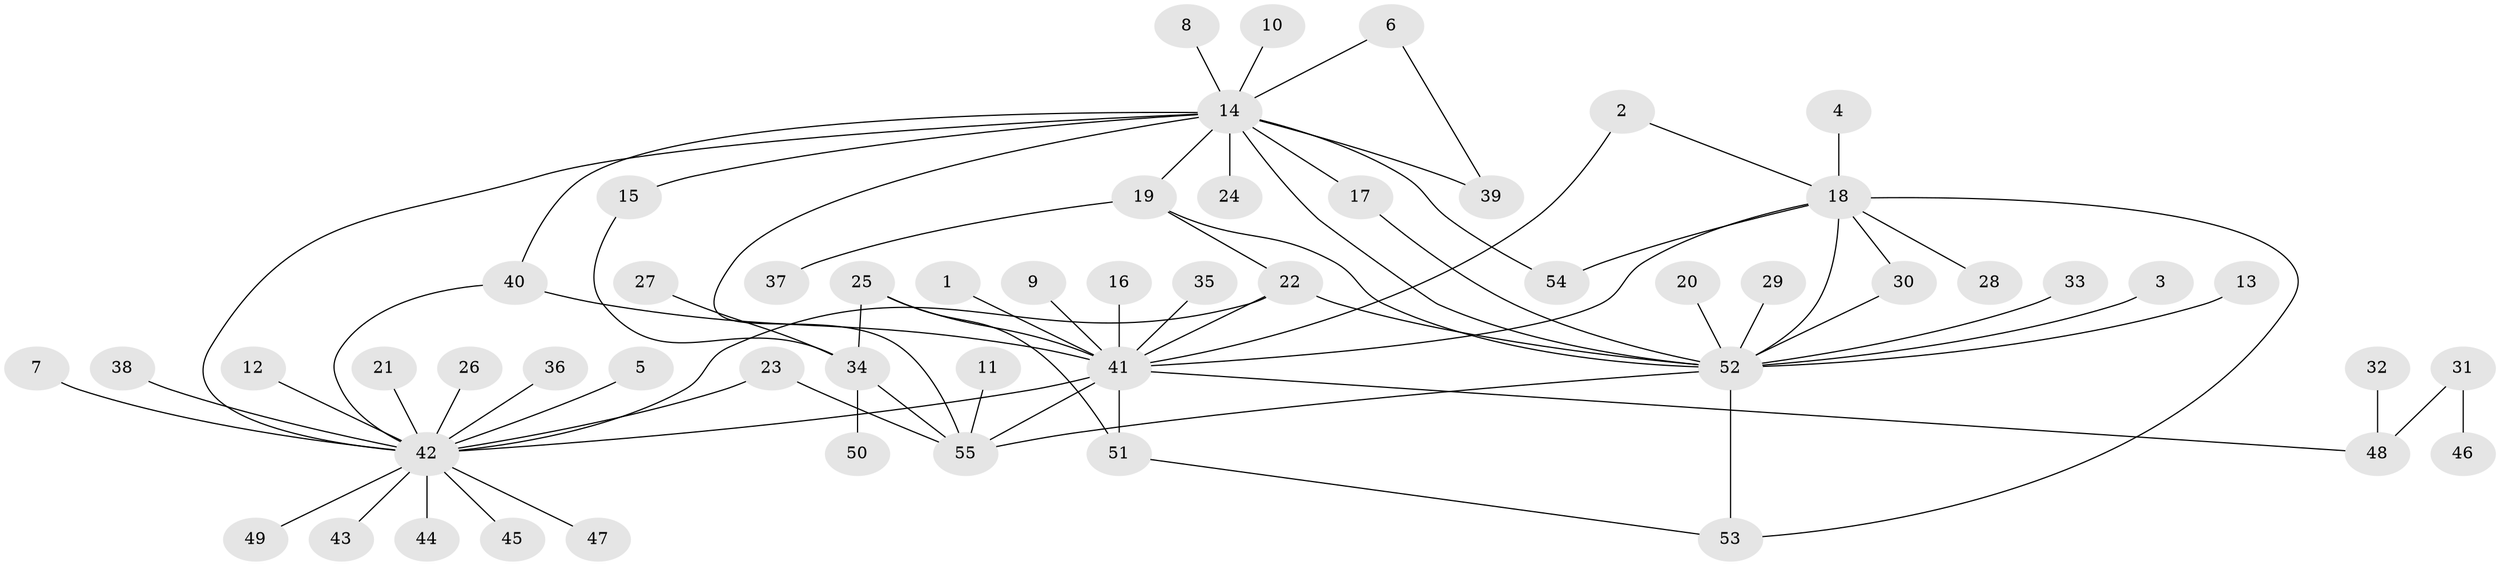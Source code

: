 // original degree distribution, {14: 0.01818181818181818, 5: 0.02727272727272727, 3: 0.10909090909090909, 10: 0.00909090909090909, 2: 0.20909090909090908, 6: 0.00909090909090909, 1: 0.5272727272727272, 7: 0.02727272727272727, 16: 0.00909090909090909, 4: 0.05454545454545454}
// Generated by graph-tools (version 1.1) at 2025/50/03/09/25 03:50:00]
// undirected, 55 vertices, 74 edges
graph export_dot {
graph [start="1"]
  node [color=gray90,style=filled];
  1;
  2;
  3;
  4;
  5;
  6;
  7;
  8;
  9;
  10;
  11;
  12;
  13;
  14;
  15;
  16;
  17;
  18;
  19;
  20;
  21;
  22;
  23;
  24;
  25;
  26;
  27;
  28;
  29;
  30;
  31;
  32;
  33;
  34;
  35;
  36;
  37;
  38;
  39;
  40;
  41;
  42;
  43;
  44;
  45;
  46;
  47;
  48;
  49;
  50;
  51;
  52;
  53;
  54;
  55;
  1 -- 41 [weight=1.0];
  2 -- 18 [weight=1.0];
  2 -- 41 [weight=1.0];
  3 -- 52 [weight=1.0];
  4 -- 18 [weight=1.0];
  5 -- 42 [weight=1.0];
  6 -- 14 [weight=1.0];
  6 -- 39 [weight=1.0];
  7 -- 42 [weight=1.0];
  8 -- 14 [weight=1.0];
  9 -- 41 [weight=1.0];
  10 -- 14 [weight=1.0];
  11 -- 55 [weight=1.0];
  12 -- 42 [weight=1.0];
  13 -- 52 [weight=1.0];
  14 -- 15 [weight=1.0];
  14 -- 17 [weight=1.0];
  14 -- 19 [weight=1.0];
  14 -- 24 [weight=1.0];
  14 -- 39 [weight=1.0];
  14 -- 40 [weight=1.0];
  14 -- 42 [weight=1.0];
  14 -- 52 [weight=1.0];
  14 -- 54 [weight=1.0];
  14 -- 55 [weight=1.0];
  15 -- 34 [weight=1.0];
  16 -- 41 [weight=1.0];
  17 -- 52 [weight=1.0];
  18 -- 28 [weight=1.0];
  18 -- 30 [weight=1.0];
  18 -- 41 [weight=1.0];
  18 -- 52 [weight=1.0];
  18 -- 53 [weight=1.0];
  18 -- 54 [weight=1.0];
  19 -- 22 [weight=1.0];
  19 -- 37 [weight=1.0];
  19 -- 52 [weight=1.0];
  20 -- 52 [weight=1.0];
  21 -- 42 [weight=1.0];
  22 -- 41 [weight=1.0];
  22 -- 42 [weight=1.0];
  22 -- 52 [weight=1.0];
  23 -- 42 [weight=1.0];
  23 -- 55 [weight=1.0];
  25 -- 34 [weight=1.0];
  25 -- 41 [weight=1.0];
  25 -- 51 [weight=1.0];
  26 -- 42 [weight=1.0];
  27 -- 34 [weight=1.0];
  29 -- 52 [weight=1.0];
  30 -- 52 [weight=1.0];
  31 -- 46 [weight=1.0];
  31 -- 48 [weight=1.0];
  32 -- 48 [weight=1.0];
  33 -- 52 [weight=1.0];
  34 -- 50 [weight=1.0];
  34 -- 55 [weight=1.0];
  35 -- 41 [weight=1.0];
  36 -- 42 [weight=1.0];
  38 -- 42 [weight=1.0];
  40 -- 41 [weight=1.0];
  40 -- 42 [weight=1.0];
  41 -- 42 [weight=1.0];
  41 -- 48 [weight=1.0];
  41 -- 51 [weight=1.0];
  41 -- 55 [weight=1.0];
  42 -- 43 [weight=1.0];
  42 -- 44 [weight=1.0];
  42 -- 45 [weight=1.0];
  42 -- 47 [weight=1.0];
  42 -- 49 [weight=1.0];
  51 -- 53 [weight=1.0];
  52 -- 53 [weight=1.0];
  52 -- 55 [weight=1.0];
}
